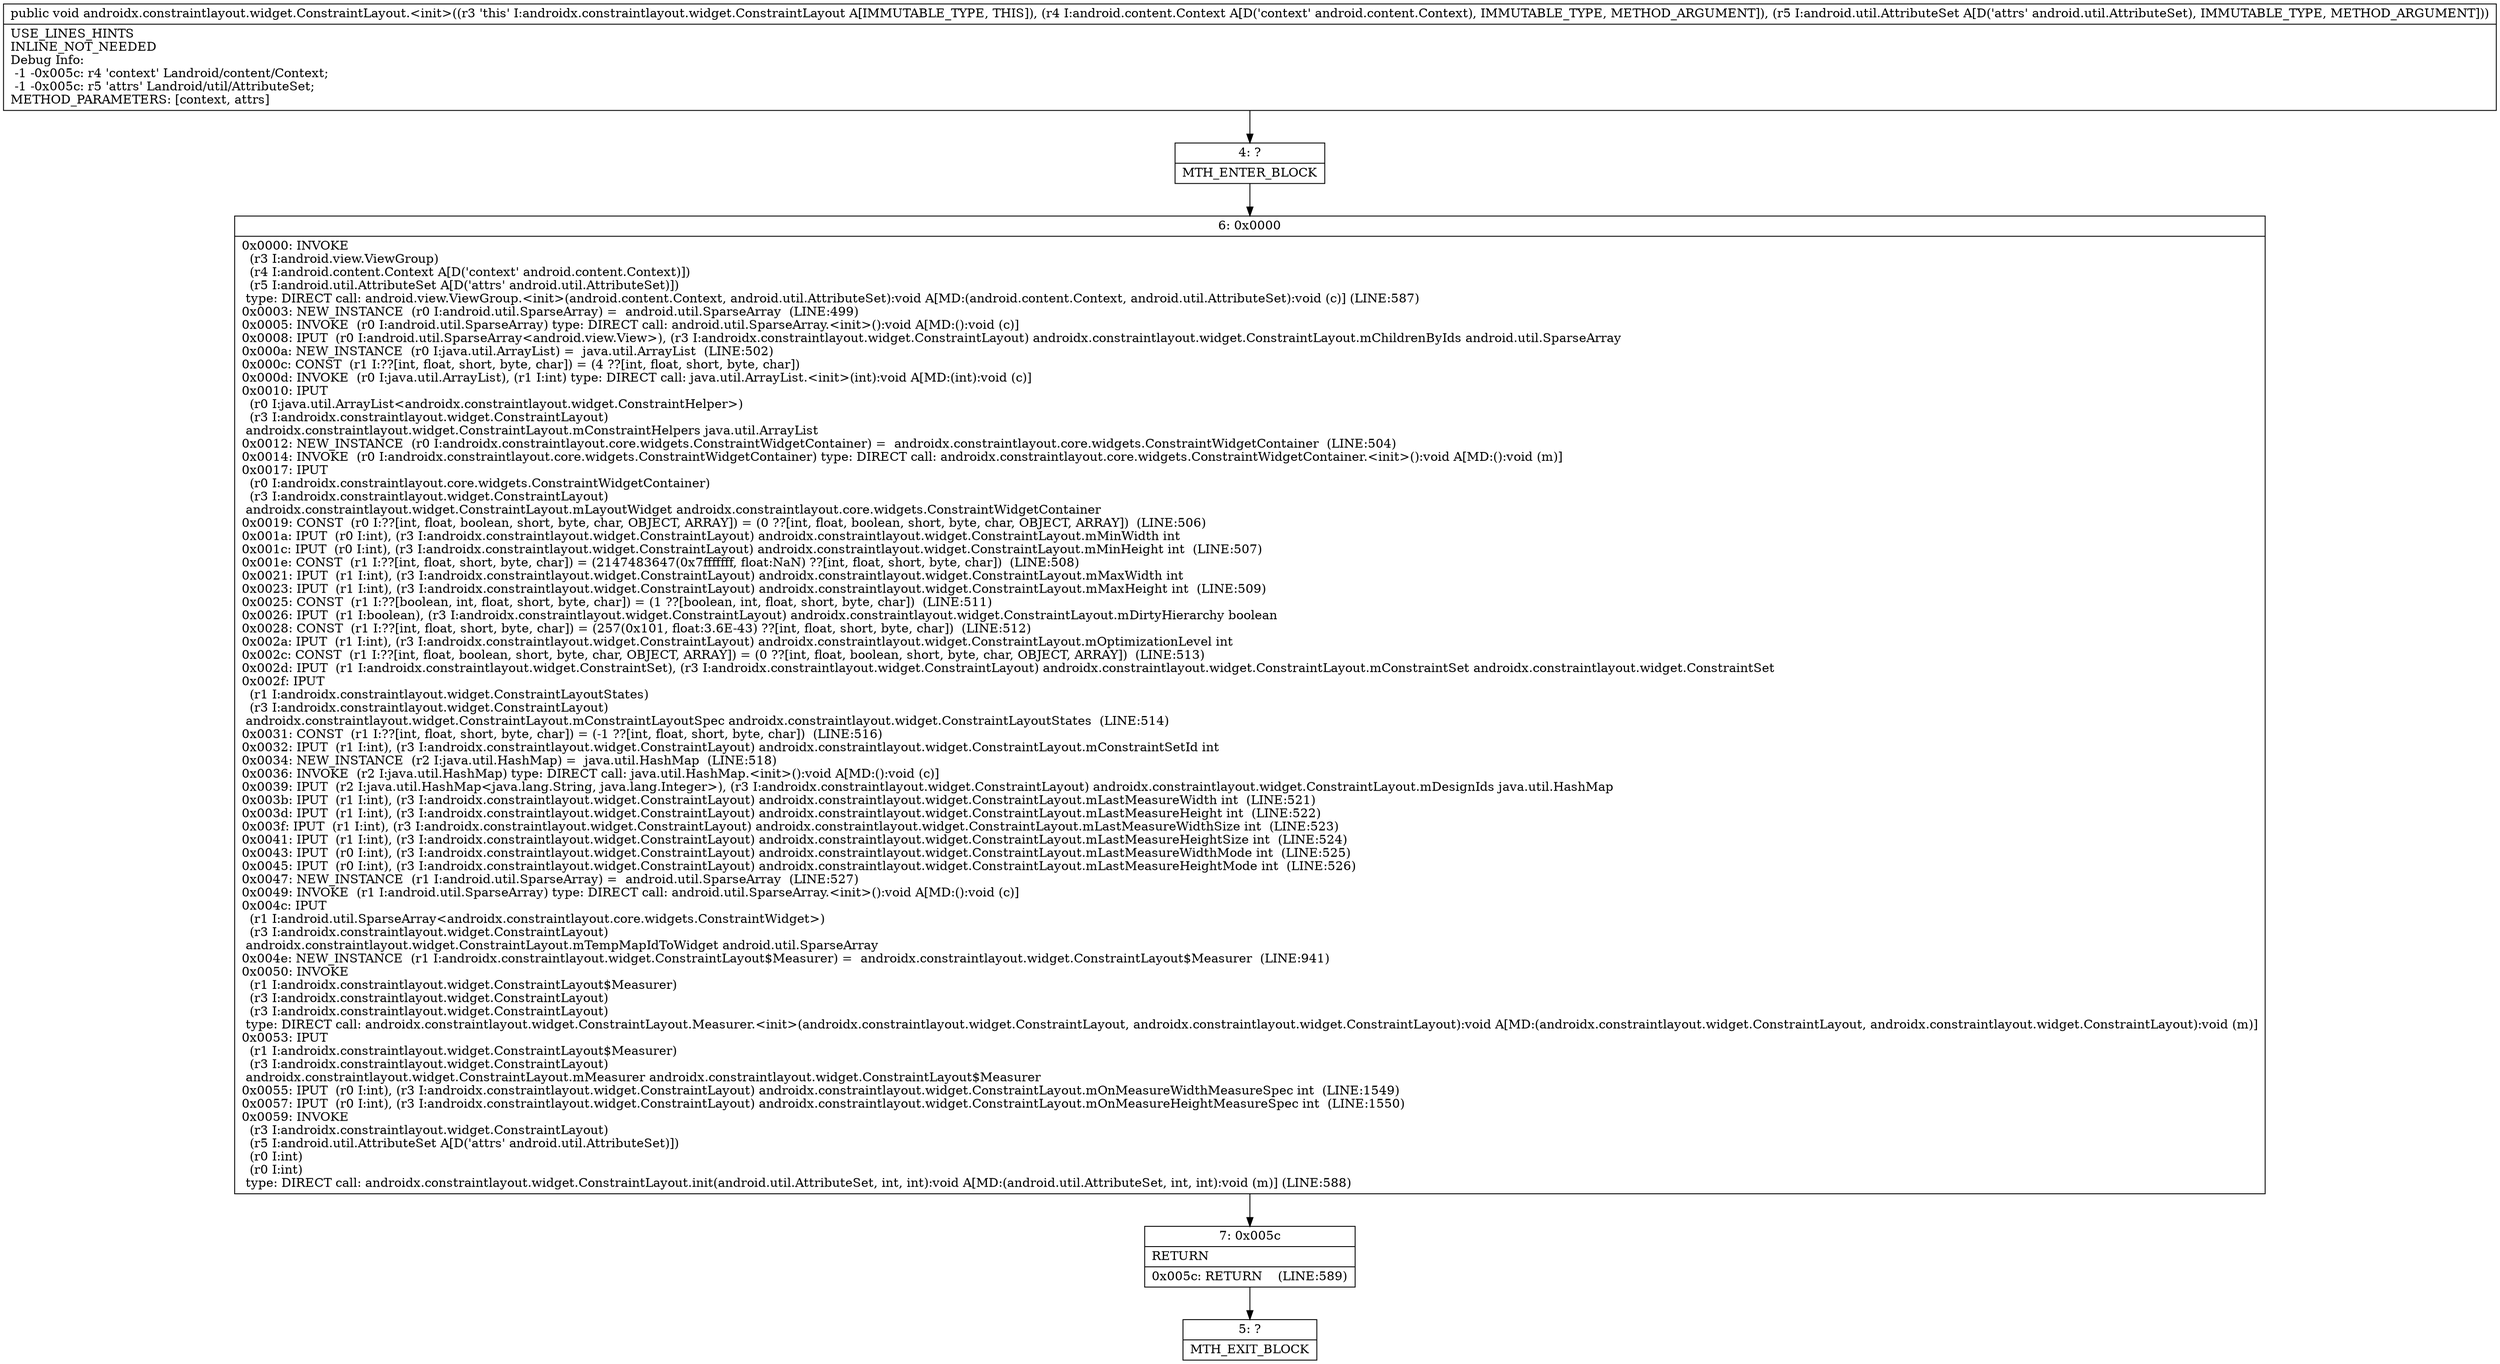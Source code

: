 digraph "CFG forandroidx.constraintlayout.widget.ConstraintLayout.\<init\>(Landroid\/content\/Context;Landroid\/util\/AttributeSet;)V" {
Node_4 [shape=record,label="{4\:\ ?|MTH_ENTER_BLOCK\l}"];
Node_6 [shape=record,label="{6\:\ 0x0000|0x0000: INVOKE  \l  (r3 I:android.view.ViewGroup)\l  (r4 I:android.content.Context A[D('context' android.content.Context)])\l  (r5 I:android.util.AttributeSet A[D('attrs' android.util.AttributeSet)])\l type: DIRECT call: android.view.ViewGroup.\<init\>(android.content.Context, android.util.AttributeSet):void A[MD:(android.content.Context, android.util.AttributeSet):void (c)] (LINE:587)\l0x0003: NEW_INSTANCE  (r0 I:android.util.SparseArray) =  android.util.SparseArray  (LINE:499)\l0x0005: INVOKE  (r0 I:android.util.SparseArray) type: DIRECT call: android.util.SparseArray.\<init\>():void A[MD:():void (c)]\l0x0008: IPUT  (r0 I:android.util.SparseArray\<android.view.View\>), (r3 I:androidx.constraintlayout.widget.ConstraintLayout) androidx.constraintlayout.widget.ConstraintLayout.mChildrenByIds android.util.SparseArray \l0x000a: NEW_INSTANCE  (r0 I:java.util.ArrayList) =  java.util.ArrayList  (LINE:502)\l0x000c: CONST  (r1 I:??[int, float, short, byte, char]) = (4 ??[int, float, short, byte, char]) \l0x000d: INVOKE  (r0 I:java.util.ArrayList), (r1 I:int) type: DIRECT call: java.util.ArrayList.\<init\>(int):void A[MD:(int):void (c)]\l0x0010: IPUT  \l  (r0 I:java.util.ArrayList\<androidx.constraintlayout.widget.ConstraintHelper\>)\l  (r3 I:androidx.constraintlayout.widget.ConstraintLayout)\l androidx.constraintlayout.widget.ConstraintLayout.mConstraintHelpers java.util.ArrayList \l0x0012: NEW_INSTANCE  (r0 I:androidx.constraintlayout.core.widgets.ConstraintWidgetContainer) =  androidx.constraintlayout.core.widgets.ConstraintWidgetContainer  (LINE:504)\l0x0014: INVOKE  (r0 I:androidx.constraintlayout.core.widgets.ConstraintWidgetContainer) type: DIRECT call: androidx.constraintlayout.core.widgets.ConstraintWidgetContainer.\<init\>():void A[MD:():void (m)]\l0x0017: IPUT  \l  (r0 I:androidx.constraintlayout.core.widgets.ConstraintWidgetContainer)\l  (r3 I:androidx.constraintlayout.widget.ConstraintLayout)\l androidx.constraintlayout.widget.ConstraintLayout.mLayoutWidget androidx.constraintlayout.core.widgets.ConstraintWidgetContainer \l0x0019: CONST  (r0 I:??[int, float, boolean, short, byte, char, OBJECT, ARRAY]) = (0 ??[int, float, boolean, short, byte, char, OBJECT, ARRAY])  (LINE:506)\l0x001a: IPUT  (r0 I:int), (r3 I:androidx.constraintlayout.widget.ConstraintLayout) androidx.constraintlayout.widget.ConstraintLayout.mMinWidth int \l0x001c: IPUT  (r0 I:int), (r3 I:androidx.constraintlayout.widget.ConstraintLayout) androidx.constraintlayout.widget.ConstraintLayout.mMinHeight int  (LINE:507)\l0x001e: CONST  (r1 I:??[int, float, short, byte, char]) = (2147483647(0x7fffffff, float:NaN) ??[int, float, short, byte, char])  (LINE:508)\l0x0021: IPUT  (r1 I:int), (r3 I:androidx.constraintlayout.widget.ConstraintLayout) androidx.constraintlayout.widget.ConstraintLayout.mMaxWidth int \l0x0023: IPUT  (r1 I:int), (r3 I:androidx.constraintlayout.widget.ConstraintLayout) androidx.constraintlayout.widget.ConstraintLayout.mMaxHeight int  (LINE:509)\l0x0025: CONST  (r1 I:??[boolean, int, float, short, byte, char]) = (1 ??[boolean, int, float, short, byte, char])  (LINE:511)\l0x0026: IPUT  (r1 I:boolean), (r3 I:androidx.constraintlayout.widget.ConstraintLayout) androidx.constraintlayout.widget.ConstraintLayout.mDirtyHierarchy boolean \l0x0028: CONST  (r1 I:??[int, float, short, byte, char]) = (257(0x101, float:3.6E\-43) ??[int, float, short, byte, char])  (LINE:512)\l0x002a: IPUT  (r1 I:int), (r3 I:androidx.constraintlayout.widget.ConstraintLayout) androidx.constraintlayout.widget.ConstraintLayout.mOptimizationLevel int \l0x002c: CONST  (r1 I:??[int, float, boolean, short, byte, char, OBJECT, ARRAY]) = (0 ??[int, float, boolean, short, byte, char, OBJECT, ARRAY])  (LINE:513)\l0x002d: IPUT  (r1 I:androidx.constraintlayout.widget.ConstraintSet), (r3 I:androidx.constraintlayout.widget.ConstraintLayout) androidx.constraintlayout.widget.ConstraintLayout.mConstraintSet androidx.constraintlayout.widget.ConstraintSet \l0x002f: IPUT  \l  (r1 I:androidx.constraintlayout.widget.ConstraintLayoutStates)\l  (r3 I:androidx.constraintlayout.widget.ConstraintLayout)\l androidx.constraintlayout.widget.ConstraintLayout.mConstraintLayoutSpec androidx.constraintlayout.widget.ConstraintLayoutStates  (LINE:514)\l0x0031: CONST  (r1 I:??[int, float, short, byte, char]) = (\-1 ??[int, float, short, byte, char])  (LINE:516)\l0x0032: IPUT  (r1 I:int), (r3 I:androidx.constraintlayout.widget.ConstraintLayout) androidx.constraintlayout.widget.ConstraintLayout.mConstraintSetId int \l0x0034: NEW_INSTANCE  (r2 I:java.util.HashMap) =  java.util.HashMap  (LINE:518)\l0x0036: INVOKE  (r2 I:java.util.HashMap) type: DIRECT call: java.util.HashMap.\<init\>():void A[MD:():void (c)]\l0x0039: IPUT  (r2 I:java.util.HashMap\<java.lang.String, java.lang.Integer\>), (r3 I:androidx.constraintlayout.widget.ConstraintLayout) androidx.constraintlayout.widget.ConstraintLayout.mDesignIds java.util.HashMap \l0x003b: IPUT  (r1 I:int), (r3 I:androidx.constraintlayout.widget.ConstraintLayout) androidx.constraintlayout.widget.ConstraintLayout.mLastMeasureWidth int  (LINE:521)\l0x003d: IPUT  (r1 I:int), (r3 I:androidx.constraintlayout.widget.ConstraintLayout) androidx.constraintlayout.widget.ConstraintLayout.mLastMeasureHeight int  (LINE:522)\l0x003f: IPUT  (r1 I:int), (r3 I:androidx.constraintlayout.widget.ConstraintLayout) androidx.constraintlayout.widget.ConstraintLayout.mLastMeasureWidthSize int  (LINE:523)\l0x0041: IPUT  (r1 I:int), (r3 I:androidx.constraintlayout.widget.ConstraintLayout) androidx.constraintlayout.widget.ConstraintLayout.mLastMeasureHeightSize int  (LINE:524)\l0x0043: IPUT  (r0 I:int), (r3 I:androidx.constraintlayout.widget.ConstraintLayout) androidx.constraintlayout.widget.ConstraintLayout.mLastMeasureWidthMode int  (LINE:525)\l0x0045: IPUT  (r0 I:int), (r3 I:androidx.constraintlayout.widget.ConstraintLayout) androidx.constraintlayout.widget.ConstraintLayout.mLastMeasureHeightMode int  (LINE:526)\l0x0047: NEW_INSTANCE  (r1 I:android.util.SparseArray) =  android.util.SparseArray  (LINE:527)\l0x0049: INVOKE  (r1 I:android.util.SparseArray) type: DIRECT call: android.util.SparseArray.\<init\>():void A[MD:():void (c)]\l0x004c: IPUT  \l  (r1 I:android.util.SparseArray\<androidx.constraintlayout.core.widgets.ConstraintWidget\>)\l  (r3 I:androidx.constraintlayout.widget.ConstraintLayout)\l androidx.constraintlayout.widget.ConstraintLayout.mTempMapIdToWidget android.util.SparseArray \l0x004e: NEW_INSTANCE  (r1 I:androidx.constraintlayout.widget.ConstraintLayout$Measurer) =  androidx.constraintlayout.widget.ConstraintLayout$Measurer  (LINE:941)\l0x0050: INVOKE  \l  (r1 I:androidx.constraintlayout.widget.ConstraintLayout$Measurer)\l  (r3 I:androidx.constraintlayout.widget.ConstraintLayout)\l  (r3 I:androidx.constraintlayout.widget.ConstraintLayout)\l type: DIRECT call: androidx.constraintlayout.widget.ConstraintLayout.Measurer.\<init\>(androidx.constraintlayout.widget.ConstraintLayout, androidx.constraintlayout.widget.ConstraintLayout):void A[MD:(androidx.constraintlayout.widget.ConstraintLayout, androidx.constraintlayout.widget.ConstraintLayout):void (m)]\l0x0053: IPUT  \l  (r1 I:androidx.constraintlayout.widget.ConstraintLayout$Measurer)\l  (r3 I:androidx.constraintlayout.widget.ConstraintLayout)\l androidx.constraintlayout.widget.ConstraintLayout.mMeasurer androidx.constraintlayout.widget.ConstraintLayout$Measurer \l0x0055: IPUT  (r0 I:int), (r3 I:androidx.constraintlayout.widget.ConstraintLayout) androidx.constraintlayout.widget.ConstraintLayout.mOnMeasureWidthMeasureSpec int  (LINE:1549)\l0x0057: IPUT  (r0 I:int), (r3 I:androidx.constraintlayout.widget.ConstraintLayout) androidx.constraintlayout.widget.ConstraintLayout.mOnMeasureHeightMeasureSpec int  (LINE:1550)\l0x0059: INVOKE  \l  (r3 I:androidx.constraintlayout.widget.ConstraintLayout)\l  (r5 I:android.util.AttributeSet A[D('attrs' android.util.AttributeSet)])\l  (r0 I:int)\l  (r0 I:int)\l type: DIRECT call: androidx.constraintlayout.widget.ConstraintLayout.init(android.util.AttributeSet, int, int):void A[MD:(android.util.AttributeSet, int, int):void (m)] (LINE:588)\l}"];
Node_7 [shape=record,label="{7\:\ 0x005c|RETURN\l|0x005c: RETURN    (LINE:589)\l}"];
Node_5 [shape=record,label="{5\:\ ?|MTH_EXIT_BLOCK\l}"];
MethodNode[shape=record,label="{public void androidx.constraintlayout.widget.ConstraintLayout.\<init\>((r3 'this' I:androidx.constraintlayout.widget.ConstraintLayout A[IMMUTABLE_TYPE, THIS]), (r4 I:android.content.Context A[D('context' android.content.Context), IMMUTABLE_TYPE, METHOD_ARGUMENT]), (r5 I:android.util.AttributeSet A[D('attrs' android.util.AttributeSet), IMMUTABLE_TYPE, METHOD_ARGUMENT]))  | USE_LINES_HINTS\lINLINE_NOT_NEEDED\lDebug Info:\l  \-1 \-0x005c: r4 'context' Landroid\/content\/Context;\l  \-1 \-0x005c: r5 'attrs' Landroid\/util\/AttributeSet;\lMETHOD_PARAMETERS: [context, attrs]\l}"];
MethodNode -> Node_4;Node_4 -> Node_6;
Node_6 -> Node_7;
Node_7 -> Node_5;
}

